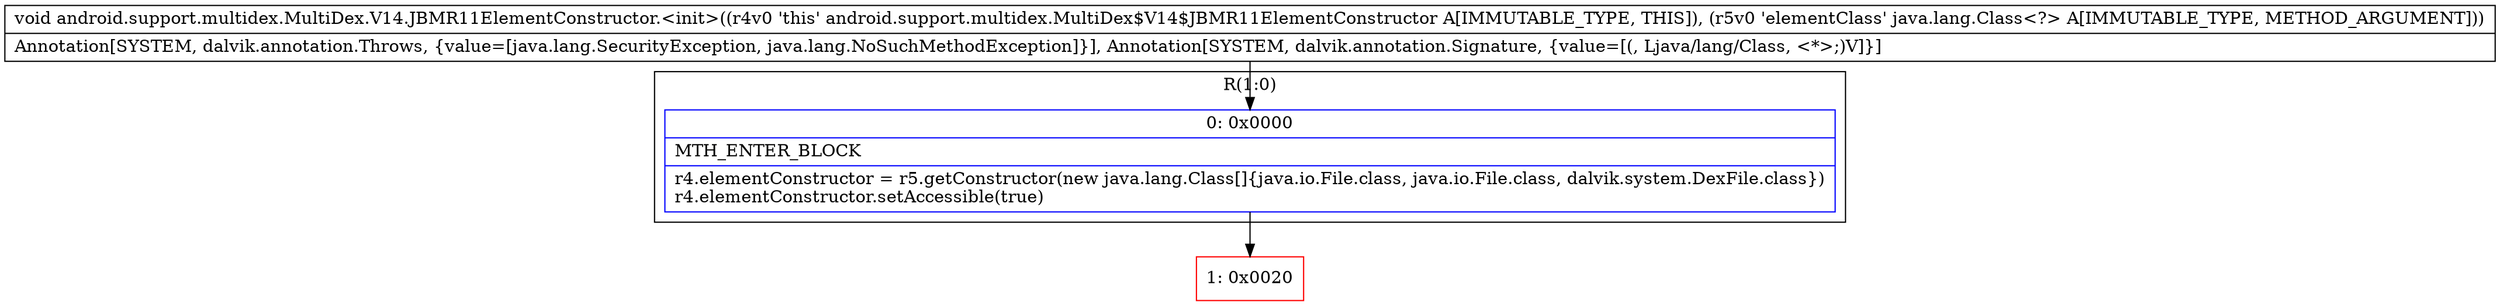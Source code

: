 digraph "CFG forandroid.support.multidex.MultiDex.V14.JBMR11ElementConstructor.\<init\>(Ljava\/lang\/Class;)V" {
subgraph cluster_Region_813005812 {
label = "R(1:0)";
node [shape=record,color=blue];
Node_0 [shape=record,label="{0\:\ 0x0000|MTH_ENTER_BLOCK\l|r4.elementConstructor = r5.getConstructor(new java.lang.Class[]\{java.io.File.class, java.io.File.class, dalvik.system.DexFile.class\})\lr4.elementConstructor.setAccessible(true)\l}"];
}
Node_1 [shape=record,color=red,label="{1\:\ 0x0020}"];
MethodNode[shape=record,label="{void android.support.multidex.MultiDex.V14.JBMR11ElementConstructor.\<init\>((r4v0 'this' android.support.multidex.MultiDex$V14$JBMR11ElementConstructor A[IMMUTABLE_TYPE, THIS]), (r5v0 'elementClass' java.lang.Class\<?\> A[IMMUTABLE_TYPE, METHOD_ARGUMENT]))  | Annotation[SYSTEM, dalvik.annotation.Throws, \{value=[java.lang.SecurityException, java.lang.NoSuchMethodException]\}], Annotation[SYSTEM, dalvik.annotation.Signature, \{value=[(, Ljava\/lang\/Class, \<*\>;)V]\}]\l}"];
MethodNode -> Node_0;
Node_0 -> Node_1;
}


